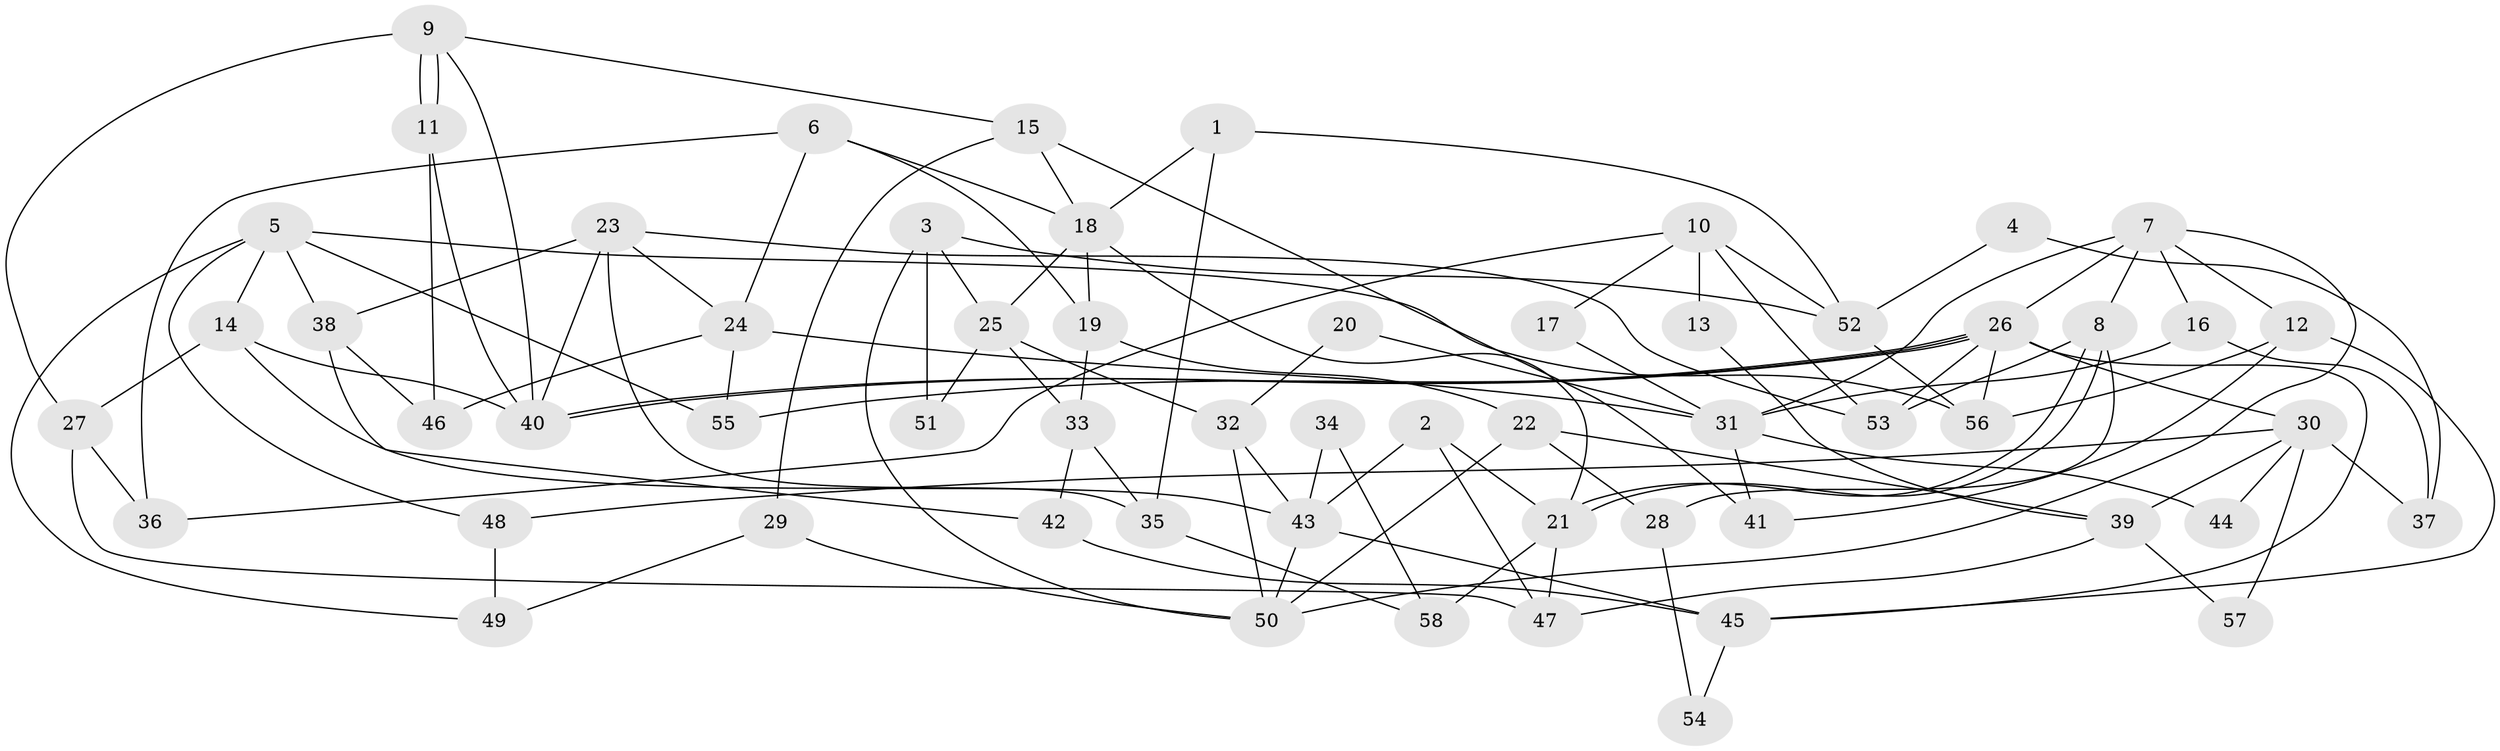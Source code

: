 // coarse degree distribution, {4: 0.2608695652173913, 2: 0.13043478260869565, 5: 0.17391304347826086, 7: 0.08695652173913043, 6: 0.043478260869565216, 3: 0.21739130434782608, 8: 0.043478260869565216, 9: 0.043478260869565216}
// Generated by graph-tools (version 1.1) at 2025/53/03/04/25 21:53:53]
// undirected, 58 vertices, 116 edges
graph export_dot {
graph [start="1"]
  node [color=gray90,style=filled];
  1;
  2;
  3;
  4;
  5;
  6;
  7;
  8;
  9;
  10;
  11;
  12;
  13;
  14;
  15;
  16;
  17;
  18;
  19;
  20;
  21;
  22;
  23;
  24;
  25;
  26;
  27;
  28;
  29;
  30;
  31;
  32;
  33;
  34;
  35;
  36;
  37;
  38;
  39;
  40;
  41;
  42;
  43;
  44;
  45;
  46;
  47;
  48;
  49;
  50;
  51;
  52;
  53;
  54;
  55;
  56;
  57;
  58;
  1 -- 18;
  1 -- 35;
  1 -- 52;
  2 -- 21;
  2 -- 47;
  2 -- 43;
  3 -- 25;
  3 -- 52;
  3 -- 50;
  3 -- 51;
  4 -- 37;
  4 -- 52;
  5 -- 55;
  5 -- 56;
  5 -- 14;
  5 -- 38;
  5 -- 48;
  5 -- 49;
  6 -- 24;
  6 -- 18;
  6 -- 19;
  6 -- 36;
  7 -- 26;
  7 -- 50;
  7 -- 8;
  7 -- 12;
  7 -- 16;
  7 -- 31;
  8 -- 21;
  8 -- 21;
  8 -- 28;
  8 -- 53;
  9 -- 11;
  9 -- 11;
  9 -- 40;
  9 -- 15;
  9 -- 27;
  10 -- 36;
  10 -- 53;
  10 -- 13;
  10 -- 17;
  10 -- 52;
  11 -- 40;
  11 -- 46;
  12 -- 56;
  12 -- 41;
  12 -- 45;
  13 -- 39;
  14 -- 40;
  14 -- 27;
  14 -- 43;
  15 -- 18;
  15 -- 29;
  15 -- 41;
  16 -- 31;
  16 -- 37;
  17 -- 31;
  18 -- 25;
  18 -- 21;
  18 -- 19;
  19 -- 22;
  19 -- 33;
  20 -- 31;
  20 -- 32;
  21 -- 47;
  21 -- 58;
  22 -- 50;
  22 -- 28;
  22 -- 39;
  23 -- 53;
  23 -- 24;
  23 -- 35;
  23 -- 38;
  23 -- 40;
  24 -- 46;
  24 -- 31;
  24 -- 55;
  25 -- 33;
  25 -- 32;
  25 -- 51;
  26 -- 45;
  26 -- 40;
  26 -- 40;
  26 -- 30;
  26 -- 53;
  26 -- 55;
  26 -- 56;
  27 -- 36;
  27 -- 47;
  28 -- 54;
  29 -- 50;
  29 -- 49;
  30 -- 48;
  30 -- 37;
  30 -- 39;
  30 -- 44;
  30 -- 57;
  31 -- 41;
  31 -- 44;
  32 -- 43;
  32 -- 50;
  33 -- 42;
  33 -- 35;
  34 -- 43;
  34 -- 58;
  35 -- 58;
  38 -- 42;
  38 -- 46;
  39 -- 47;
  39 -- 57;
  42 -- 45;
  43 -- 45;
  43 -- 50;
  45 -- 54;
  48 -- 49;
  52 -- 56;
}
